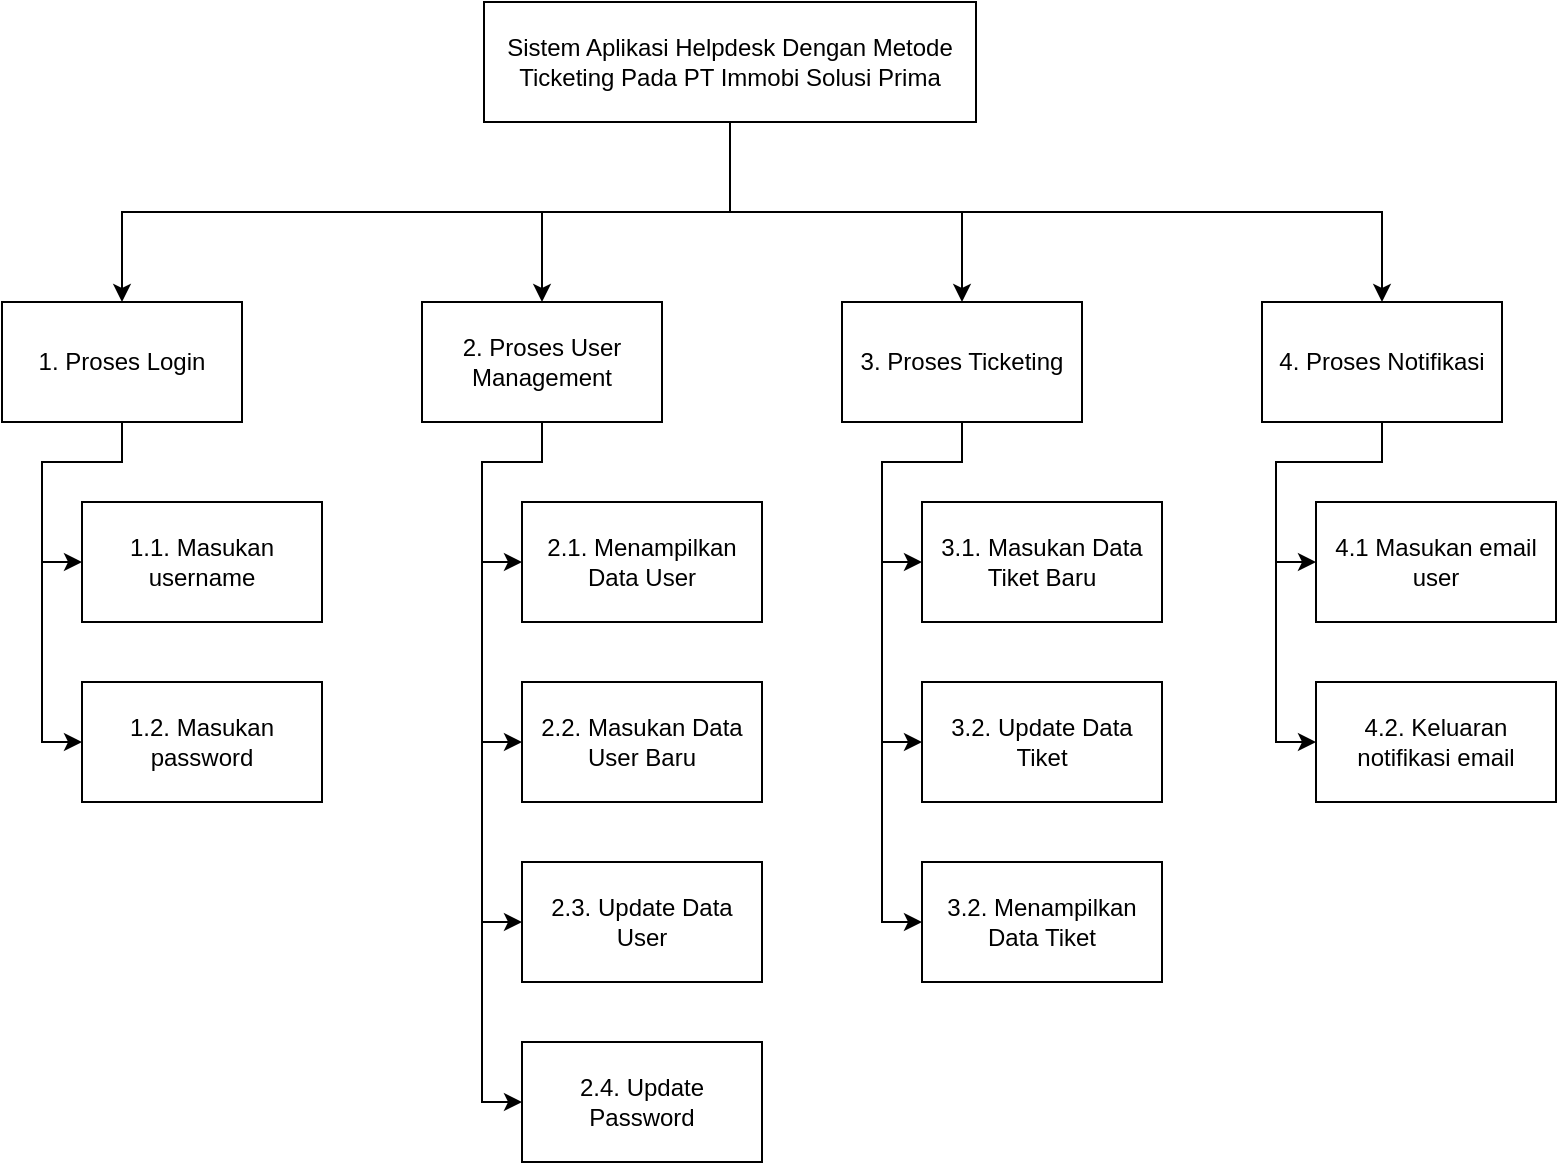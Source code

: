 <mxfile version="21.6.6" type="github">
  <diagram name="Page-1" id="ogftG3fuXbFlThWZHwc2">
    <mxGraphModel dx="1434" dy="774" grid="1" gridSize="10" guides="1" tooltips="1" connect="1" arrows="1" fold="1" page="1" pageScale="1" pageWidth="1100" pageHeight="850" math="0" shadow="0">
      <root>
        <mxCell id="0" />
        <mxCell id="1" parent="0" />
        <mxCell id="NhIa0JNoMHlWskbboF5b-1" style="edgeStyle=orthogonalEdgeStyle;rounded=0;orthogonalLoop=1;jettySize=auto;html=1;exitX=0.5;exitY=1;exitDx=0;exitDy=0;entryX=0.5;entryY=0;entryDx=0;entryDy=0;" edge="1" parent="1" source="NhIa0JNoMHlWskbboF5b-5" target="NhIa0JNoMHlWskbboF5b-8">
          <mxGeometry relative="1" as="geometry" />
        </mxCell>
        <mxCell id="NhIa0JNoMHlWskbboF5b-2" style="edgeStyle=orthogonalEdgeStyle;rounded=0;orthogonalLoop=1;jettySize=auto;html=1;exitX=0.5;exitY=1;exitDx=0;exitDy=0;entryX=0.5;entryY=0;entryDx=0;entryDy=0;" edge="1" parent="1" source="NhIa0JNoMHlWskbboF5b-5" target="NhIa0JNoMHlWskbboF5b-13">
          <mxGeometry relative="1" as="geometry" />
        </mxCell>
        <mxCell id="NhIa0JNoMHlWskbboF5b-3" style="edgeStyle=orthogonalEdgeStyle;rounded=0;orthogonalLoop=1;jettySize=auto;html=1;exitX=0.5;exitY=1;exitDx=0;exitDy=0;entryX=0.5;entryY=0;entryDx=0;entryDy=0;" edge="1" parent="1" source="NhIa0JNoMHlWskbboF5b-5" target="NhIa0JNoMHlWskbboF5b-16">
          <mxGeometry relative="1" as="geometry" />
        </mxCell>
        <mxCell id="NhIa0JNoMHlWskbboF5b-4" style="edgeStyle=orthogonalEdgeStyle;rounded=0;orthogonalLoop=1;jettySize=auto;html=1;exitX=0.5;exitY=1;exitDx=0;exitDy=0;entryX=0.5;entryY=0;entryDx=0;entryDy=0;" edge="1" parent="1" source="NhIa0JNoMHlWskbboF5b-5" target="NhIa0JNoMHlWskbboF5b-19">
          <mxGeometry relative="1" as="geometry" />
        </mxCell>
        <mxCell id="NhIa0JNoMHlWskbboF5b-5" value="Sistem Aplikasi Helpdesk Dengan Metode Ticketing Pada PT Immobi Solusi Prima" style="rounded=0;whiteSpace=wrap;html=1;" vertex="1" parent="1">
          <mxGeometry x="291" y="20" width="246" height="60" as="geometry" />
        </mxCell>
        <mxCell id="NhIa0JNoMHlWskbboF5b-6" style="edgeStyle=orthogonalEdgeStyle;rounded=0;orthogonalLoop=1;jettySize=auto;html=1;exitX=0.5;exitY=1;exitDx=0;exitDy=0;entryX=0;entryY=0.5;entryDx=0;entryDy=0;" edge="1" parent="1" source="NhIa0JNoMHlWskbboF5b-8" target="NhIa0JNoMHlWskbboF5b-20">
          <mxGeometry relative="1" as="geometry" />
        </mxCell>
        <mxCell id="NhIa0JNoMHlWskbboF5b-7" style="edgeStyle=orthogonalEdgeStyle;rounded=0;orthogonalLoop=1;jettySize=auto;html=1;exitX=0.5;exitY=1;exitDx=0;exitDy=0;entryX=0;entryY=0.5;entryDx=0;entryDy=0;" edge="1" parent="1" source="NhIa0JNoMHlWskbboF5b-8" target="NhIa0JNoMHlWskbboF5b-21">
          <mxGeometry relative="1" as="geometry">
            <Array as="points">
              <mxPoint x="110" y="250" />
              <mxPoint x="70" y="250" />
              <mxPoint x="70" y="390" />
            </Array>
          </mxGeometry>
        </mxCell>
        <mxCell id="NhIa0JNoMHlWskbboF5b-8" value="1. Proses Login" style="rounded=0;whiteSpace=wrap;html=1;" vertex="1" parent="1">
          <mxGeometry x="50" y="170" width="120" height="60" as="geometry" />
        </mxCell>
        <mxCell id="NhIa0JNoMHlWskbboF5b-9" style="edgeStyle=orthogonalEdgeStyle;rounded=0;orthogonalLoop=1;jettySize=auto;html=1;exitX=0.5;exitY=1;exitDx=0;exitDy=0;entryX=0;entryY=0.5;entryDx=0;entryDy=0;" edge="1" parent="1" source="NhIa0JNoMHlWskbboF5b-13" target="NhIa0JNoMHlWskbboF5b-22">
          <mxGeometry relative="1" as="geometry" />
        </mxCell>
        <mxCell id="NhIa0JNoMHlWskbboF5b-10" style="edgeStyle=orthogonalEdgeStyle;rounded=0;orthogonalLoop=1;jettySize=auto;html=1;exitX=0.5;exitY=1;exitDx=0;exitDy=0;entryX=0;entryY=0.5;entryDx=0;entryDy=0;" edge="1" parent="1" source="NhIa0JNoMHlWskbboF5b-13" target="NhIa0JNoMHlWskbboF5b-24">
          <mxGeometry relative="1" as="geometry">
            <Array as="points">
              <mxPoint x="320" y="250" />
              <mxPoint x="290" y="250" />
              <mxPoint x="290" y="390" />
            </Array>
          </mxGeometry>
        </mxCell>
        <mxCell id="NhIa0JNoMHlWskbboF5b-31" style="edgeStyle=orthogonalEdgeStyle;rounded=0;orthogonalLoop=1;jettySize=auto;html=1;exitX=0.5;exitY=1;exitDx=0;exitDy=0;entryX=0;entryY=0.5;entryDx=0;entryDy=0;" edge="1" parent="1" source="NhIa0JNoMHlWskbboF5b-13" target="NhIa0JNoMHlWskbboF5b-23">
          <mxGeometry relative="1" as="geometry">
            <Array as="points">
              <mxPoint x="320" y="250" />
              <mxPoint x="290" y="250" />
              <mxPoint x="290" y="480" />
            </Array>
          </mxGeometry>
        </mxCell>
        <mxCell id="NhIa0JNoMHlWskbboF5b-32" style="edgeStyle=orthogonalEdgeStyle;rounded=0;orthogonalLoop=1;jettySize=auto;html=1;exitX=0.5;exitY=1;exitDx=0;exitDy=0;entryX=0;entryY=0.5;entryDx=0;entryDy=0;" edge="1" parent="1" source="NhIa0JNoMHlWskbboF5b-13" target="NhIa0JNoMHlWskbboF5b-25">
          <mxGeometry relative="1" as="geometry">
            <Array as="points">
              <mxPoint x="320" y="250" />
              <mxPoint x="290" y="250" />
              <mxPoint x="290" y="570" />
            </Array>
          </mxGeometry>
        </mxCell>
        <mxCell id="NhIa0JNoMHlWskbboF5b-13" value="2. Proses User Management" style="rounded=0;whiteSpace=wrap;html=1;" vertex="1" parent="1">
          <mxGeometry x="260" y="170" width="120" height="60" as="geometry" />
        </mxCell>
        <mxCell id="NhIa0JNoMHlWskbboF5b-14" style="edgeStyle=orthogonalEdgeStyle;rounded=0;orthogonalLoop=1;jettySize=auto;html=1;exitX=0.5;exitY=1;exitDx=0;exitDy=0;entryX=0;entryY=0.5;entryDx=0;entryDy=0;" edge="1" parent="1" source="NhIa0JNoMHlWskbboF5b-16" target="NhIa0JNoMHlWskbboF5b-26">
          <mxGeometry relative="1" as="geometry" />
        </mxCell>
        <mxCell id="NhIa0JNoMHlWskbboF5b-15" style="edgeStyle=orthogonalEdgeStyle;rounded=0;orthogonalLoop=1;jettySize=auto;html=1;exitX=0.5;exitY=1;exitDx=0;exitDy=0;entryX=0;entryY=0.5;entryDx=0;entryDy=0;" edge="1" parent="1" source="NhIa0JNoMHlWskbboF5b-16" target="NhIa0JNoMHlWskbboF5b-27">
          <mxGeometry relative="1" as="geometry">
            <Array as="points">
              <mxPoint x="530" y="250" />
              <mxPoint x="490" y="250" />
              <mxPoint x="490" y="390" />
            </Array>
          </mxGeometry>
        </mxCell>
        <mxCell id="NhIa0JNoMHlWskbboF5b-33" style="edgeStyle=orthogonalEdgeStyle;rounded=0;orthogonalLoop=1;jettySize=auto;html=1;exitX=0.5;exitY=1;exitDx=0;exitDy=0;entryX=0;entryY=0.5;entryDx=0;entryDy=0;" edge="1" parent="1" source="NhIa0JNoMHlWskbboF5b-16" target="NhIa0JNoMHlWskbboF5b-30">
          <mxGeometry relative="1" as="geometry">
            <Array as="points">
              <mxPoint x="530" y="250" />
              <mxPoint x="490" y="250" />
              <mxPoint x="490" y="480" />
            </Array>
          </mxGeometry>
        </mxCell>
        <mxCell id="NhIa0JNoMHlWskbboF5b-16" value="3. Proses Ticketing" style="rounded=0;whiteSpace=wrap;html=1;" vertex="1" parent="1">
          <mxGeometry x="470" y="170" width="120" height="60" as="geometry" />
        </mxCell>
        <mxCell id="NhIa0JNoMHlWskbboF5b-17" style="edgeStyle=orthogonalEdgeStyle;rounded=0;orthogonalLoop=1;jettySize=auto;html=1;exitX=0.5;exitY=1;exitDx=0;exitDy=0;entryX=0;entryY=0.5;entryDx=0;entryDy=0;" edge="1" parent="1" source="NhIa0JNoMHlWskbboF5b-19" target="NhIa0JNoMHlWskbboF5b-28">
          <mxGeometry relative="1" as="geometry" />
        </mxCell>
        <mxCell id="NhIa0JNoMHlWskbboF5b-18" style="edgeStyle=orthogonalEdgeStyle;rounded=0;orthogonalLoop=1;jettySize=auto;html=1;exitX=0.5;exitY=1;exitDx=0;exitDy=0;entryX=0;entryY=0.5;entryDx=0;entryDy=0;" edge="1" parent="1" source="NhIa0JNoMHlWskbboF5b-19" target="NhIa0JNoMHlWskbboF5b-29">
          <mxGeometry relative="1" as="geometry">
            <Array as="points">
              <mxPoint x="740" y="250" />
              <mxPoint x="687" y="250" />
              <mxPoint x="687" y="390" />
            </Array>
          </mxGeometry>
        </mxCell>
        <mxCell id="NhIa0JNoMHlWskbboF5b-19" value="4. Proses Notifikasi" style="rounded=0;whiteSpace=wrap;html=1;" vertex="1" parent="1">
          <mxGeometry x="680" y="170" width="120" height="60" as="geometry" />
        </mxCell>
        <mxCell id="NhIa0JNoMHlWskbboF5b-20" value="1.1. Masukan username" style="whiteSpace=wrap;html=1;rounded=0;" vertex="1" parent="1">
          <mxGeometry x="90" y="270" width="120" height="60" as="geometry" />
        </mxCell>
        <mxCell id="NhIa0JNoMHlWskbboF5b-21" value="1.2. Masukan password" style="whiteSpace=wrap;html=1;rounded=0;" vertex="1" parent="1">
          <mxGeometry x="90" y="360" width="120" height="60" as="geometry" />
        </mxCell>
        <mxCell id="NhIa0JNoMHlWskbboF5b-22" value="2.1. Menampilkan Data User" style="whiteSpace=wrap;html=1;rounded=0;" vertex="1" parent="1">
          <mxGeometry x="310" y="270" width="120" height="60" as="geometry" />
        </mxCell>
        <mxCell id="NhIa0JNoMHlWskbboF5b-23" value="2.3. Update Data User" style="whiteSpace=wrap;html=1;rounded=0;" vertex="1" parent="1">
          <mxGeometry x="310" y="450" width="120" height="60" as="geometry" />
        </mxCell>
        <mxCell id="NhIa0JNoMHlWskbboF5b-24" value="2.2. Masukan Data User Baru" style="whiteSpace=wrap;html=1;rounded=0;" vertex="1" parent="1">
          <mxGeometry x="310" y="360" width="120" height="60" as="geometry" />
        </mxCell>
        <mxCell id="NhIa0JNoMHlWskbboF5b-25" value="2.4. Update Password" style="whiteSpace=wrap;html=1;rounded=0;" vertex="1" parent="1">
          <mxGeometry x="310" y="540" width="120" height="60" as="geometry" />
        </mxCell>
        <mxCell id="NhIa0JNoMHlWskbboF5b-26" value="3.1. Masukan Data Tiket Baru" style="whiteSpace=wrap;html=1;rounded=0;" vertex="1" parent="1">
          <mxGeometry x="510" y="270" width="120" height="60" as="geometry" />
        </mxCell>
        <mxCell id="NhIa0JNoMHlWskbboF5b-27" value="3.2. Update Data Tiket" style="whiteSpace=wrap;html=1;rounded=0;" vertex="1" parent="1">
          <mxGeometry x="510" y="360" width="120" height="60" as="geometry" />
        </mxCell>
        <mxCell id="NhIa0JNoMHlWskbboF5b-28" value="4.1 Masukan email user" style="whiteSpace=wrap;html=1;rounded=0;" vertex="1" parent="1">
          <mxGeometry x="707" y="270" width="120" height="60" as="geometry" />
        </mxCell>
        <mxCell id="NhIa0JNoMHlWskbboF5b-29" value="4.2. Keluaran notifikasi email" style="whiteSpace=wrap;html=1;rounded=0;" vertex="1" parent="1">
          <mxGeometry x="707" y="360" width="120" height="60" as="geometry" />
        </mxCell>
        <mxCell id="NhIa0JNoMHlWskbboF5b-30" value="3.2. Menampilkan Data Tiket" style="whiteSpace=wrap;html=1;rounded=0;" vertex="1" parent="1">
          <mxGeometry x="510" y="450" width="120" height="60" as="geometry" />
        </mxCell>
      </root>
    </mxGraphModel>
  </diagram>
</mxfile>
